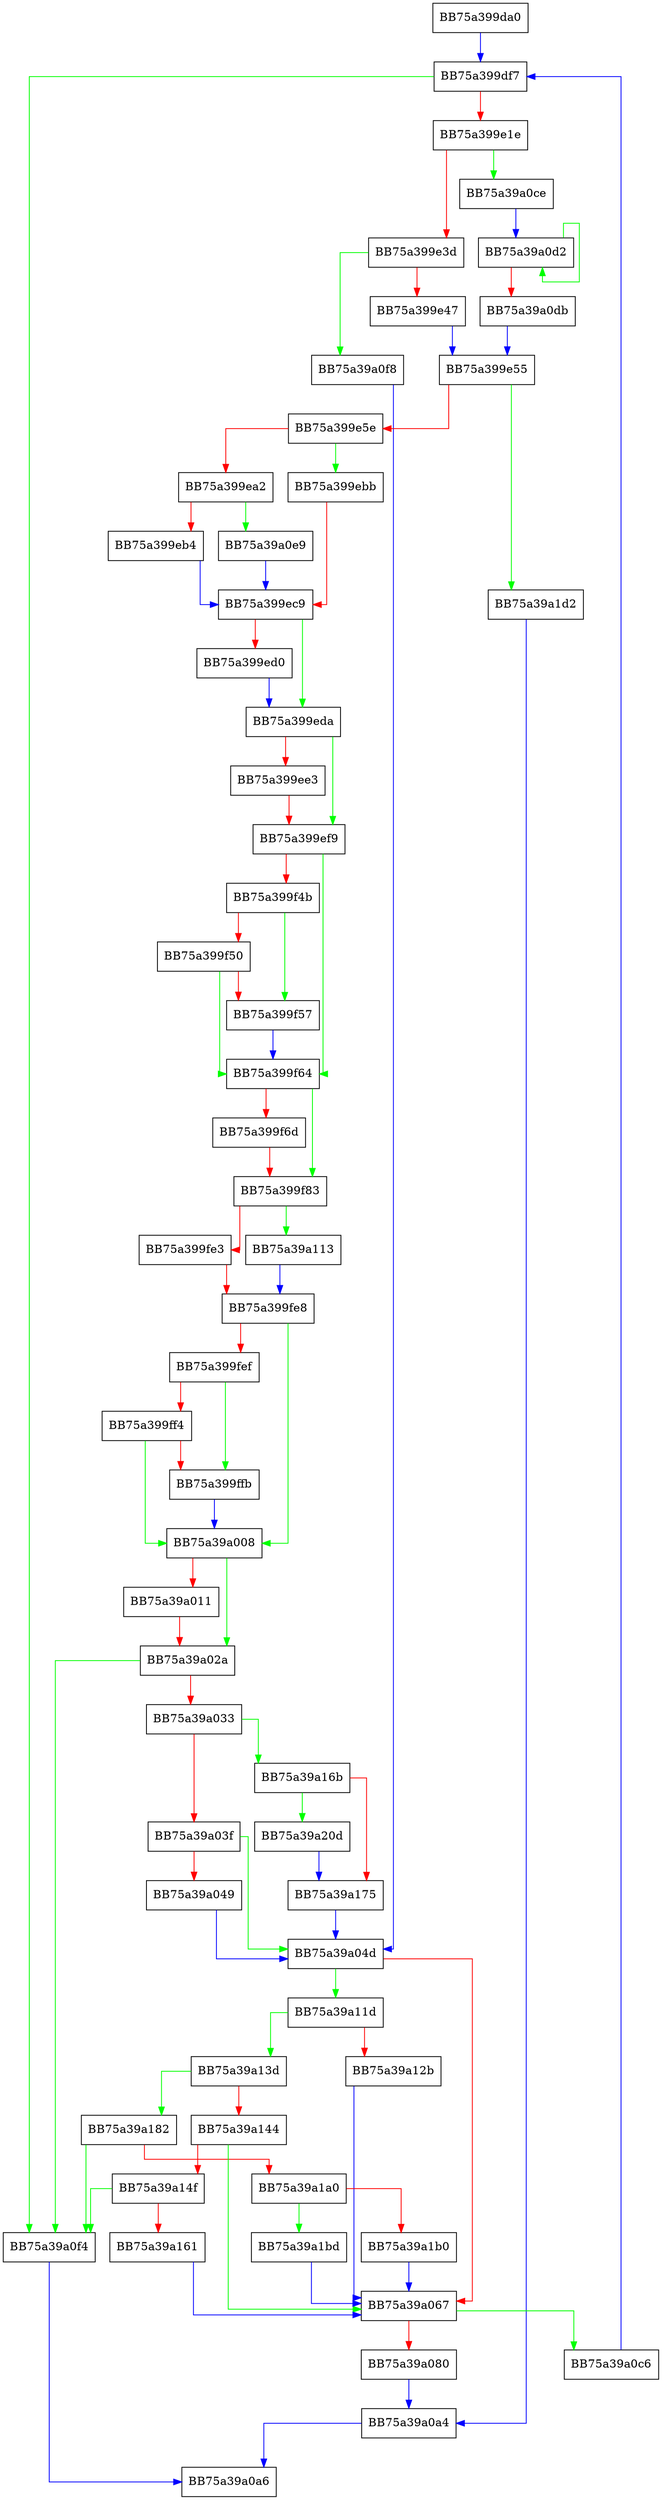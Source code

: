 digraph nextToken {
  node [shape="box"];
  graph [splines=ortho];
  BB75a399da0 -> BB75a399df7 [color="blue"];
  BB75a399df7 -> BB75a39a0f4 [color="green"];
  BB75a399df7 -> BB75a399e1e [color="red"];
  BB75a399e1e -> BB75a39a0ce [color="green"];
  BB75a399e1e -> BB75a399e3d [color="red"];
  BB75a399e3d -> BB75a39a0f8 [color="green"];
  BB75a399e3d -> BB75a399e47 [color="red"];
  BB75a399e47 -> BB75a399e55 [color="blue"];
  BB75a399e55 -> BB75a39a1d2 [color="green"];
  BB75a399e55 -> BB75a399e5e [color="red"];
  BB75a399e5e -> BB75a399ebb [color="green"];
  BB75a399e5e -> BB75a399ea2 [color="red"];
  BB75a399ea2 -> BB75a39a0e9 [color="green"];
  BB75a399ea2 -> BB75a399eb4 [color="red"];
  BB75a399eb4 -> BB75a399ec9 [color="blue"];
  BB75a399ebb -> BB75a399ec9 [color="red"];
  BB75a399ec9 -> BB75a399eda [color="green"];
  BB75a399ec9 -> BB75a399ed0 [color="red"];
  BB75a399ed0 -> BB75a399eda [color="blue"];
  BB75a399eda -> BB75a399ef9 [color="green"];
  BB75a399eda -> BB75a399ee3 [color="red"];
  BB75a399ee3 -> BB75a399ef9 [color="red"];
  BB75a399ef9 -> BB75a399f64 [color="green"];
  BB75a399ef9 -> BB75a399f4b [color="red"];
  BB75a399f4b -> BB75a399f57 [color="green"];
  BB75a399f4b -> BB75a399f50 [color="red"];
  BB75a399f50 -> BB75a399f64 [color="green"];
  BB75a399f50 -> BB75a399f57 [color="red"];
  BB75a399f57 -> BB75a399f64 [color="blue"];
  BB75a399f64 -> BB75a399f83 [color="green"];
  BB75a399f64 -> BB75a399f6d [color="red"];
  BB75a399f6d -> BB75a399f83 [color="red"];
  BB75a399f83 -> BB75a39a113 [color="green"];
  BB75a399f83 -> BB75a399fe3 [color="red"];
  BB75a399fe3 -> BB75a399fe8 [color="red"];
  BB75a399fe8 -> BB75a39a008 [color="green"];
  BB75a399fe8 -> BB75a399fef [color="red"];
  BB75a399fef -> BB75a399ffb [color="green"];
  BB75a399fef -> BB75a399ff4 [color="red"];
  BB75a399ff4 -> BB75a39a008 [color="green"];
  BB75a399ff4 -> BB75a399ffb [color="red"];
  BB75a399ffb -> BB75a39a008 [color="blue"];
  BB75a39a008 -> BB75a39a02a [color="green"];
  BB75a39a008 -> BB75a39a011 [color="red"];
  BB75a39a011 -> BB75a39a02a [color="red"];
  BB75a39a02a -> BB75a39a0f4 [color="green"];
  BB75a39a02a -> BB75a39a033 [color="red"];
  BB75a39a033 -> BB75a39a16b [color="green"];
  BB75a39a033 -> BB75a39a03f [color="red"];
  BB75a39a03f -> BB75a39a04d [color="green"];
  BB75a39a03f -> BB75a39a049 [color="red"];
  BB75a39a049 -> BB75a39a04d [color="blue"];
  BB75a39a04d -> BB75a39a11d [color="green"];
  BB75a39a04d -> BB75a39a067 [color="red"];
  BB75a39a067 -> BB75a39a0c6 [color="green"];
  BB75a39a067 -> BB75a39a080 [color="red"];
  BB75a39a080 -> BB75a39a0a4 [color="blue"];
  BB75a39a0a4 -> BB75a39a0a6 [color="blue"];
  BB75a39a0c6 -> BB75a399df7 [color="blue"];
  BB75a39a0ce -> BB75a39a0d2 [color="blue"];
  BB75a39a0d2 -> BB75a39a0d2 [color="green"];
  BB75a39a0d2 -> BB75a39a0db [color="red"];
  BB75a39a0db -> BB75a399e55 [color="blue"];
  BB75a39a0e9 -> BB75a399ec9 [color="blue"];
  BB75a39a0f4 -> BB75a39a0a6 [color="blue"];
  BB75a39a0f8 -> BB75a39a04d [color="blue"];
  BB75a39a113 -> BB75a399fe8 [color="blue"];
  BB75a39a11d -> BB75a39a13d [color="green"];
  BB75a39a11d -> BB75a39a12b [color="red"];
  BB75a39a12b -> BB75a39a067 [color="blue"];
  BB75a39a13d -> BB75a39a182 [color="green"];
  BB75a39a13d -> BB75a39a144 [color="red"];
  BB75a39a144 -> BB75a39a067 [color="green"];
  BB75a39a144 -> BB75a39a14f [color="red"];
  BB75a39a14f -> BB75a39a0f4 [color="green"];
  BB75a39a14f -> BB75a39a161 [color="red"];
  BB75a39a161 -> BB75a39a067 [color="blue"];
  BB75a39a16b -> BB75a39a20d [color="green"];
  BB75a39a16b -> BB75a39a175 [color="red"];
  BB75a39a175 -> BB75a39a04d [color="blue"];
  BB75a39a182 -> BB75a39a0f4 [color="green"];
  BB75a39a182 -> BB75a39a1a0 [color="red"];
  BB75a39a1a0 -> BB75a39a1bd [color="green"];
  BB75a39a1a0 -> BB75a39a1b0 [color="red"];
  BB75a39a1b0 -> BB75a39a067 [color="blue"];
  BB75a39a1bd -> BB75a39a067 [color="blue"];
  BB75a39a1d2 -> BB75a39a0a4 [color="blue"];
  BB75a39a20d -> BB75a39a175 [color="blue"];
}